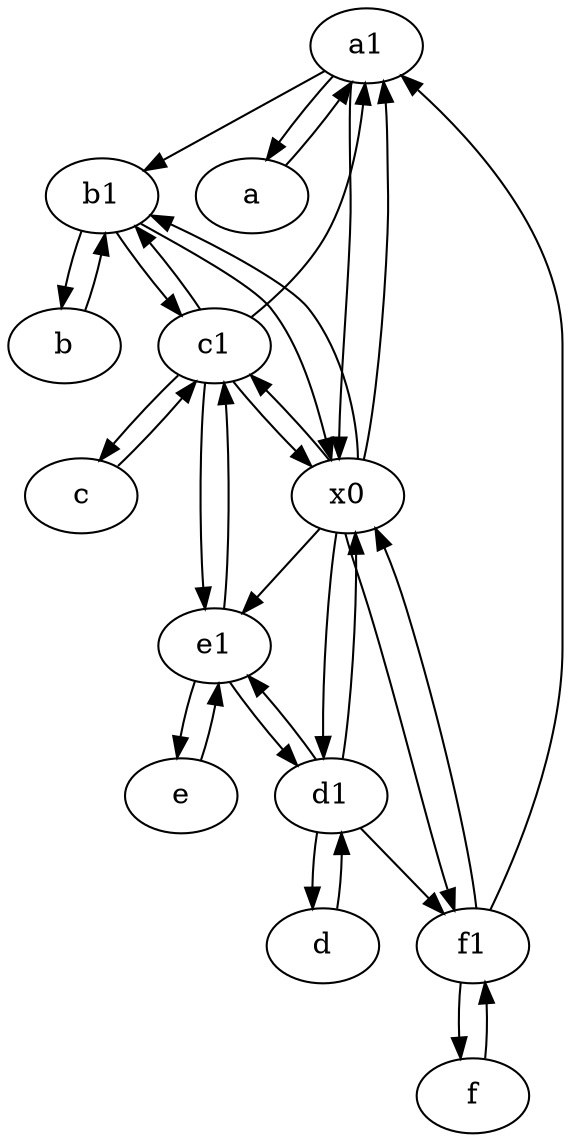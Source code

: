 digraph  {
	a1 [pos="40,15!"];
	c [pos="20,10!"];
	f1;
	b1 [pos="45,20!"];
	d [pos="20,30!"];
	e [pos="30,50!"];
	b [pos="50,20!"];
	d1 [pos="25,30!"];
	a [pos="40,10!"];
	e1 [pos="25,45!"];
	c1 [pos="30,15!"];
	f [pos="15,45!"];
	x0;
	d1 -> d;
	x0 -> b1;
	x0 -> f1;
	a -> a1;
	x0 -> d1;
	f -> f1;
	b1 -> x0;
	a1 -> b1;
	d -> d1;
	x0 -> c1;
	d1 -> e1;
	x0 -> e1;
	b1 -> b;
	b -> b1;
	b1 -> c1;
	c1 -> c;
	f1 -> f;
	e1 -> e;
	f1 -> a1;
	c1 -> x0;
	c1 -> a1;
	d1 -> f1;
	a1 -> x0;
	c -> c1;
	f1 -> x0;
	x0 -> a1;
	d1 -> x0;
	e1 -> d1;
	a1 -> a;
	c1 -> b1;
	e1 -> c1;
	e -> e1;
	c1 -> e1;

	}